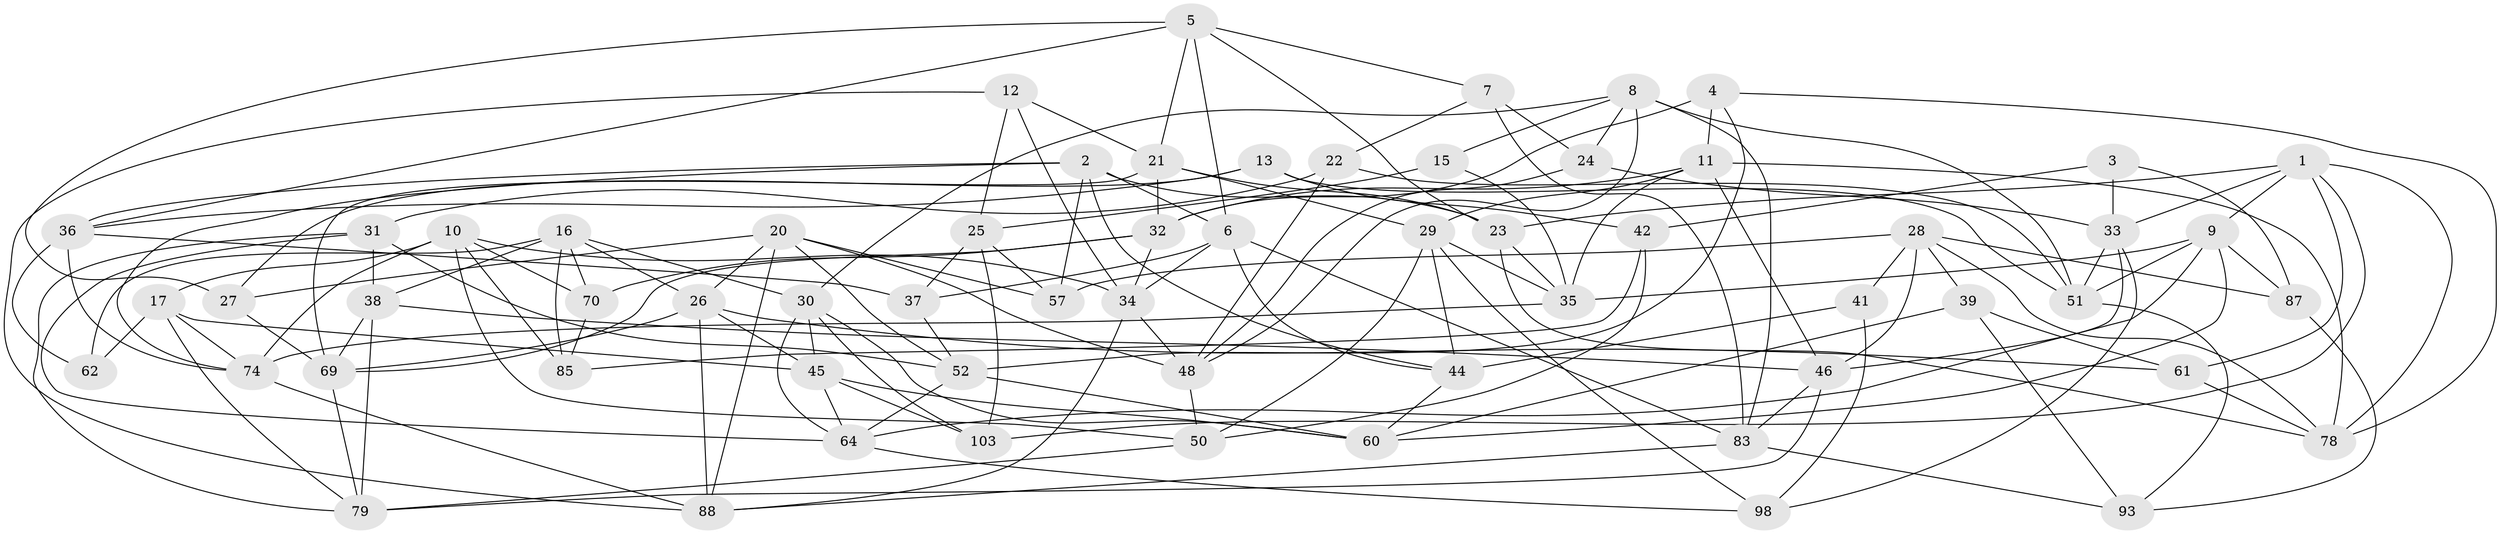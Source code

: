 // Generated by graph-tools (version 1.1) at 2025/24/03/03/25 07:24:24]
// undirected, 62 vertices, 159 edges
graph export_dot {
graph [start="1"]
  node [color=gray90,style=filled];
  1 [super="+14"];
  2 [super="+53"];
  3;
  4;
  5 [super="+94"];
  6 [super="+47"];
  7;
  8 [super="+19"];
  9 [super="+40"];
  10 [super="+49"];
  11 [super="+77"];
  12;
  13;
  15;
  16 [super="+18"];
  17 [super="+82"];
  20 [super="+56"];
  21 [super="+55"];
  22;
  23 [super="+76"];
  24;
  25 [super="+67"];
  26 [super="+43"];
  27;
  28 [super="+72"];
  29 [super="+66"];
  30 [super="+80"];
  31 [super="+58"];
  32 [super="+102"];
  33 [super="+68"];
  34 [super="+81"];
  35 [super="+59"];
  36 [super="+71"];
  37;
  38 [super="+63"];
  39;
  41;
  42 [super="+92"];
  44 [super="+101"];
  45 [super="+86"];
  46 [super="+84"];
  48 [super="+54"];
  50 [super="+75"];
  51 [super="+65"];
  52 [super="+99"];
  57;
  60 [super="+91"];
  61;
  62;
  64 [super="+73"];
  69 [super="+95"];
  70;
  74 [super="+89"];
  78 [super="+100"];
  79 [super="+90"];
  83 [super="+96"];
  85;
  87;
  88 [super="+97"];
  93;
  98;
  103;
  1 -- 103;
  1 -- 61;
  1 -- 9;
  1 -- 23;
  1 -- 33;
  1 -- 78;
  2 -- 74;
  2 -- 57;
  2 -- 44;
  2 -- 6;
  2 -- 23;
  2 -- 36;
  3 -- 42 [weight=2];
  3 -- 87;
  3 -- 33;
  4 -- 32;
  4 -- 52;
  4 -- 11;
  4 -- 78;
  5 -- 36;
  5 -- 6;
  5 -- 7;
  5 -- 21;
  5 -- 27;
  5 -- 23;
  6 -- 37;
  6 -- 34;
  6 -- 44;
  6 -- 83;
  7 -- 22;
  7 -- 83;
  7 -- 24;
  8 -- 51;
  8 -- 48;
  8 -- 24;
  8 -- 30;
  8 -- 15;
  8 -- 83;
  9 -- 64;
  9 -- 35;
  9 -- 51;
  9 -- 87;
  9 -- 60;
  10 -- 70;
  10 -- 34;
  10 -- 85;
  10 -- 17;
  10 -- 50;
  10 -- 74;
  11 -- 35;
  11 -- 78;
  11 -- 46;
  11 -- 32;
  11 -- 29;
  12 -- 21;
  12 -- 34;
  12 -- 88;
  12 -- 25;
  13 -- 27;
  13 -- 42;
  13 -- 51;
  13 -- 36;
  15 -- 35;
  15 -- 25 [weight=2];
  16 -- 70;
  16 -- 62;
  16 -- 85;
  16 -- 30;
  16 -- 38;
  16 -- 26;
  17 -- 62 [weight=2];
  17 -- 79;
  17 -- 45;
  17 -- 74;
  20 -- 26;
  20 -- 57;
  20 -- 27;
  20 -- 48;
  20 -- 52;
  20 -- 88;
  21 -- 23;
  21 -- 32;
  21 -- 69;
  21 -- 29;
  22 -- 31;
  22 -- 51;
  22 -- 48;
  23 -- 35;
  23 -- 78;
  24 -- 33;
  24 -- 48;
  25 -- 37;
  25 -- 57;
  25 -- 103;
  26 -- 61;
  26 -- 69;
  26 -- 45;
  26 -- 88;
  27 -- 69;
  28 -- 57;
  28 -- 39;
  28 -- 41;
  28 -- 46;
  28 -- 87;
  28 -- 78;
  29 -- 98;
  29 -- 44;
  29 -- 35;
  29 -- 50;
  30 -- 60;
  30 -- 103;
  30 -- 64;
  30 -- 45;
  31 -- 38 [weight=2];
  31 -- 64;
  31 -- 52;
  31 -- 79;
  32 -- 69;
  32 -- 70;
  32 -- 34;
  33 -- 46;
  33 -- 51;
  33 -- 98;
  34 -- 88;
  34 -- 48;
  35 -- 74;
  36 -- 62;
  36 -- 74;
  36 -- 37;
  37 -- 52;
  38 -- 46;
  38 -- 79;
  38 -- 69;
  39 -- 93;
  39 -- 61;
  39 -- 60;
  41 -- 44 [weight=2];
  41 -- 98;
  42 -- 85;
  42 -- 50 [weight=2];
  44 -- 60;
  45 -- 103;
  45 -- 64;
  45 -- 60;
  46 -- 79;
  46 -- 83;
  48 -- 50;
  50 -- 79;
  51 -- 93;
  52 -- 60;
  52 -- 64;
  61 -- 78;
  64 -- 98;
  69 -- 79;
  70 -- 85;
  74 -- 88;
  83 -- 93;
  83 -- 88;
  87 -- 93;
}
